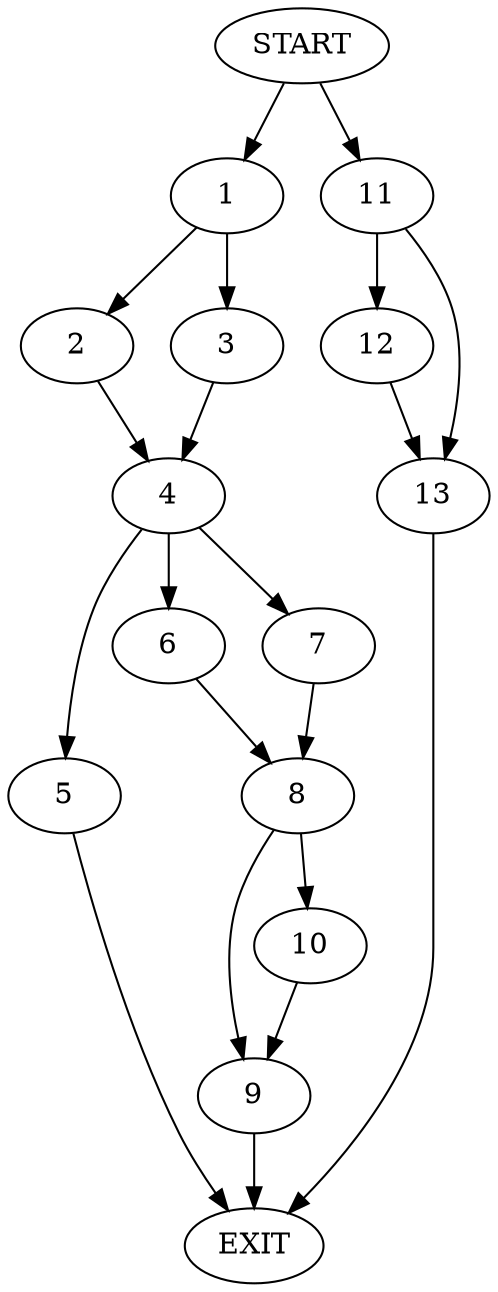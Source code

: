 digraph {
0 [label="START"]
14 [label="EXIT"]
0 -> 1
1 -> 2
1 -> 3
3 -> 4
2 -> 4
4 -> 5
4 -> 6
4 -> 7
7 -> 8
5 -> 14
6 -> 8
8 -> 9
8 -> 10
9 -> 14
10 -> 9
0 -> 11
11 -> 12
11 -> 13
12 -> 13
13 -> 14
}
